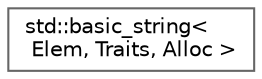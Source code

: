 digraph "Graphical Class Hierarchy"
{
 // INTERACTIVE_SVG=YES
 // LATEX_PDF_SIZE
  bgcolor="transparent";
  edge [fontname=Helvetica,fontsize=10,labelfontname=Helvetica,labelfontsize=10];
  node [fontname=Helvetica,fontsize=10,shape=box,height=0.2,width=0.4];
  rankdir="LR";
  Node0 [id="Node000000",label="std::basic_string\<\l Elem, Traits, Alloc \>",height=0.2,width=0.4,color="grey40", fillcolor="white", style="filled",URL="$classstd_1_1basic__string.html",tooltip=" "];
}
